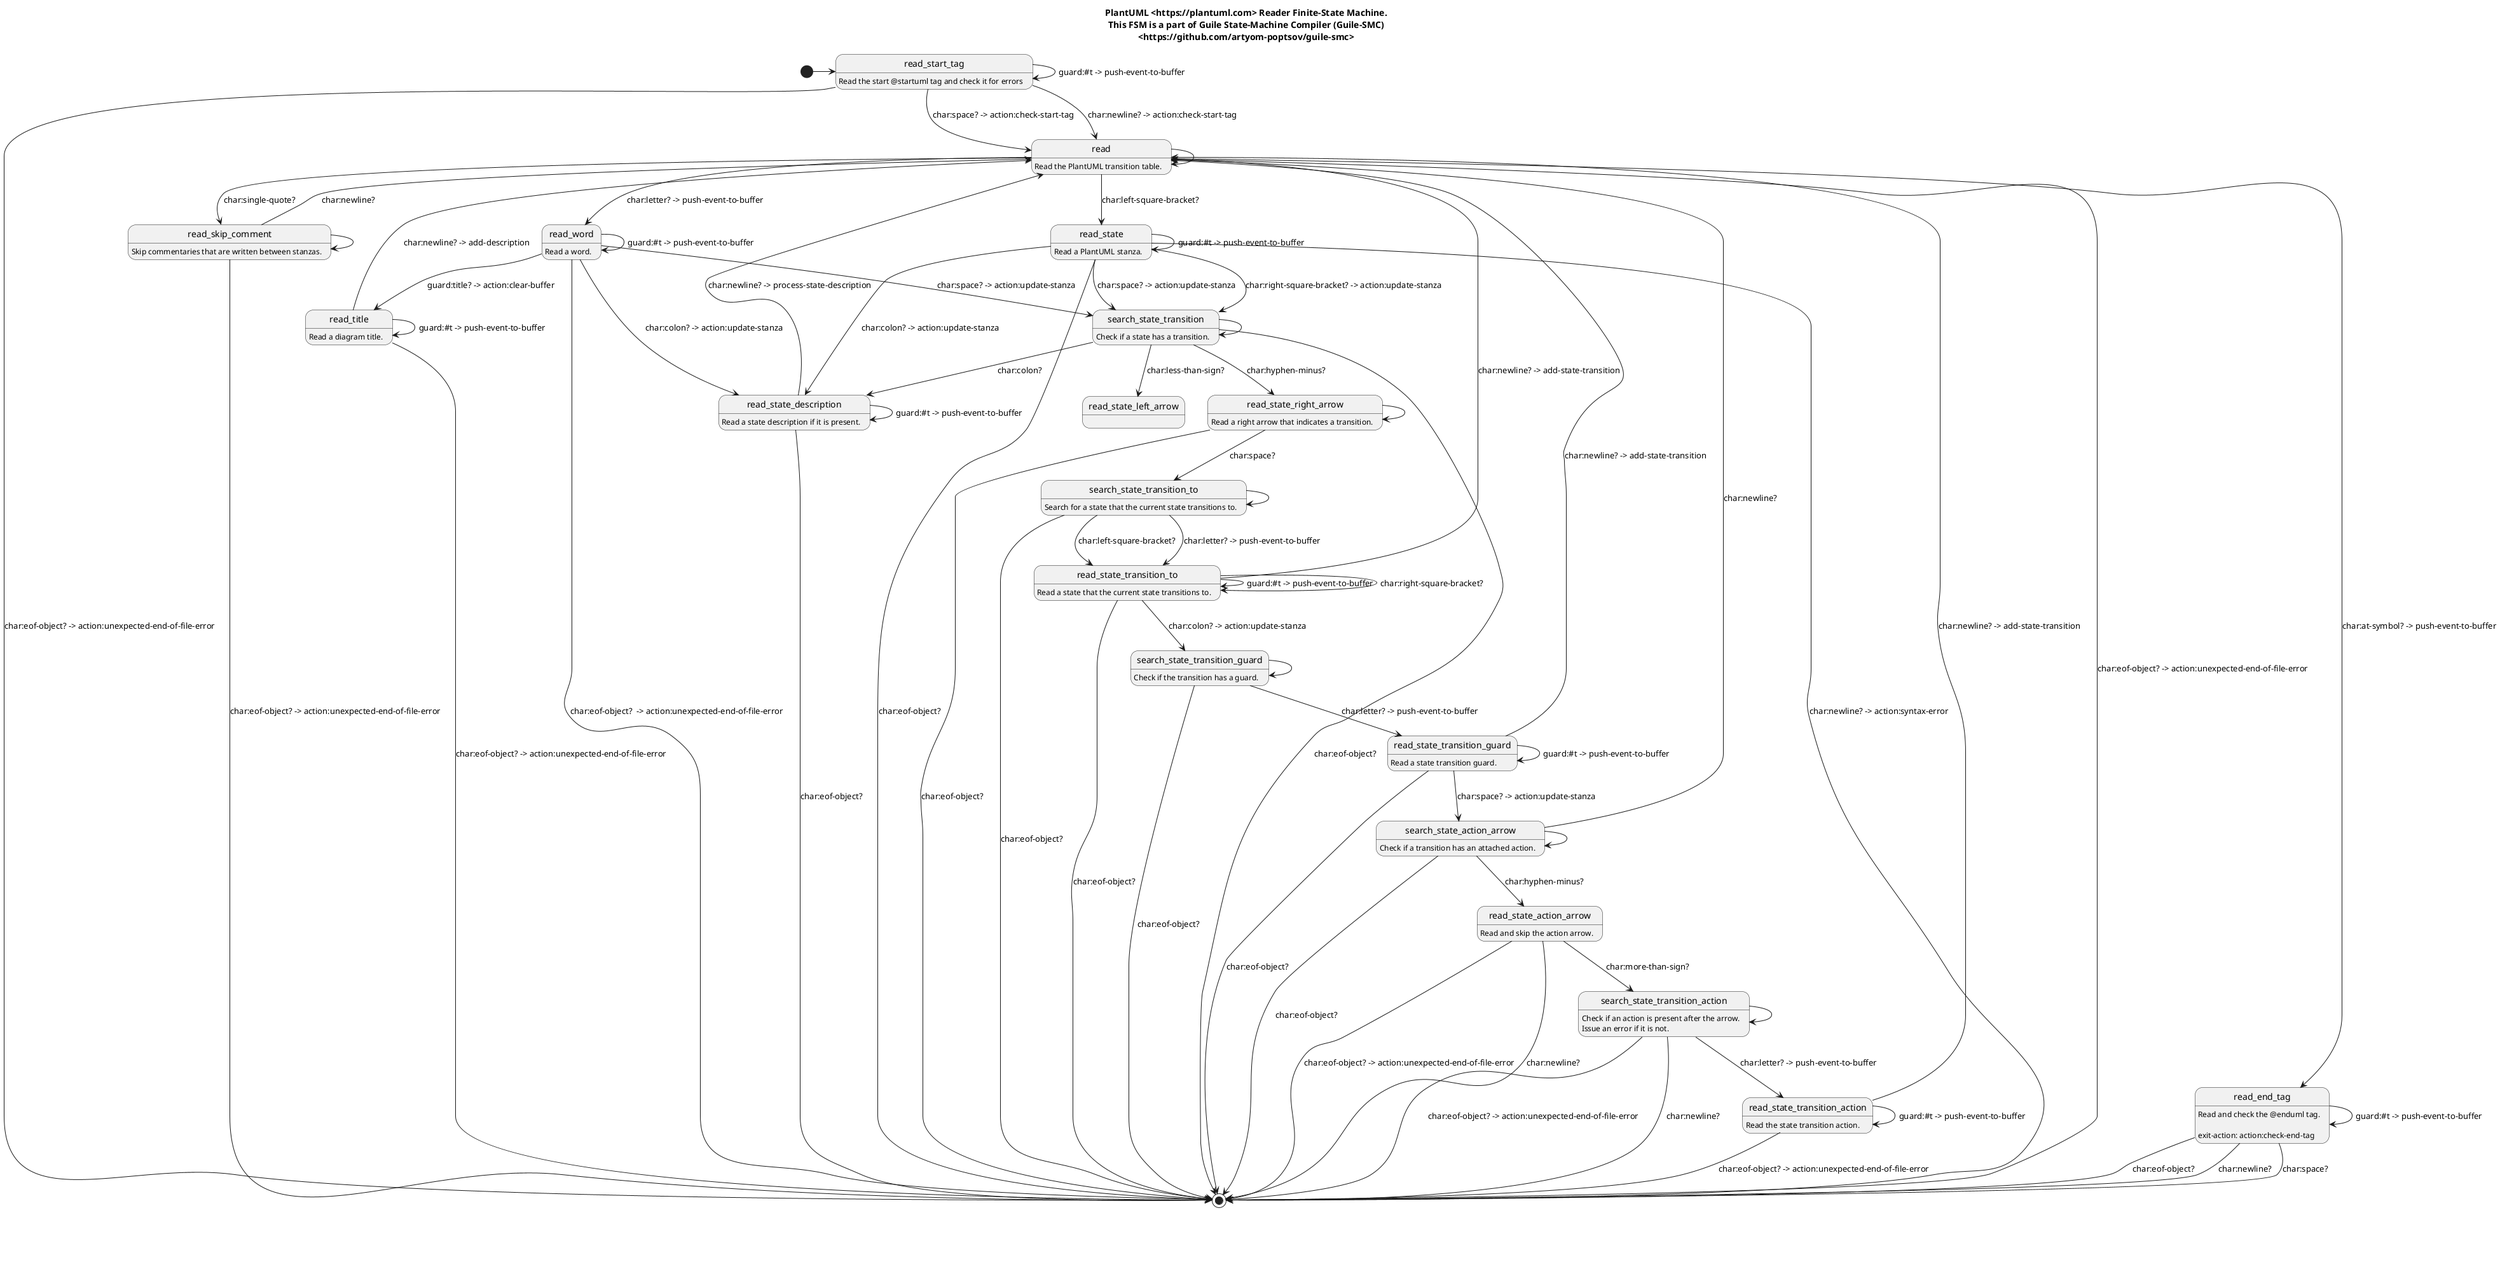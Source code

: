 @startuml
title PlantUML <https://plantuml.com> Reader Finite-State Machine.\nThis FSM is a part of Guile State-Machine Compiler (Guile-SMC)\n<https://github.com/artyom-poptsov/guile-smc>

' Entry point
[*] -> read_start_tag

read_start_tag: Read the start @startuml tag and check it for errors
read_start_tag --> [*]: char:eof-object? -> action:unexpected-end-of-file-error
read_start_tag --> read: char:space? -> action:check-start-tag
read_start_tag --> read: char:newline? -> action:check-start-tag
read_start_tag -> read_start_tag: guard:#t -> push-event-to-buffer

read: Read the PlantUML transition table.
read -> [*]: char:eof-object? -> action:unexpected-end-of-file-error
read --> read_end_tag: char:at-symbol? -> push-event-to-buffer
read --> read_skip_comment: char:single-quote?
read --> read_state: char:left-square-bracket?
read --> read_word: char:letter? -> push-event-to-buffer
read -> read

read_end_tag: Read and check the @enduml tag.
read_end_tag:
read_end_tag: exit-action: action:check-end-tag
read_end_tag --> [*]: char:eof-object?
read_end_tag --> [*]: char:newline?
read_end_tag --> [*]: char:space?
read_end_tag ->  read_end_tag: guard:#t -> push-event-to-buffer

read_skip_comment: Skip commentaries that are written between stanzas.
read_skip_comment --> [*]: char:eof-object? -> action:unexpected-end-of-file-error
read_skip_comment --> read: char:newline?
read_skip_comment ->  read_skip_comment

read_word: Read a word.
read_word --> [*]: char:eof-object?  -> action:unexpected-end-of-file-error
read_word --> read_title: guard:title? -> action:clear-buffer
read_word --> read_state_description: char:colon? -> action:update-stanza
read_word --> search_state_transition: char:space? -> action:update-stanza
read_word -> read_word: guard:#t -> push-event-to-buffer

read_title: Read a diagram title.
read_title --> [*]: char:eof-object? -> action:unexpected-end-of-file-error
read_title --> read: char:newline? -> add-description
read_title -> read_title: guard:#t -> push-event-to-buffer

read_state: Read a PlantUML stanza.
read_state --> [*]: char:eof-object?
read_state --> [*]: char:newline? -> action:syntax-error
read_state --> search_state_transition: char:right-square-bracket? -> action:update-stanza
read_state --> search_state_transition: char:space? -> action:update-stanza
read_state --> read_state_description: char:colon? -> action:update-stanza
read_state -> read_state: guard:#t -> push-event-to-buffer

search_state_transition: Check if a state has a transition.
search_state_transition --> [*]: char:eof-object?
search_state_transition --> read_state_description: char:colon?
search_state_transition --> read_state_right_arrow: char:hyphen-minus?
search_state_transition --> read_state_left_arrow: char:less-than-sign?
search_state_transition ->  search_state_transition

read_state_description: Read a state description if it is present.
read_state_description --> [*]: char:eof-object?
read_state_description --> read: char:newline? -> process-state-description
read_state_description ->  read_state_description: guard:#t -> push-event-to-buffer

read_state_right_arrow: Read a right arrow that indicates a transition.
read_state_right_arrow --> [*]: char:eof-object?
read_state_right_arrow --> search_state_transition_to: char:space?
read_state_right_arrow -> read_state_right_arrow

search_state_transition_to: Search for a state that the current state transitions to.
search_state_transition_to --> [*]: char:eof-object?
search_state_transition_to --> read_state_transition_to: char:letter? -> push-event-to-buffer
search_state_transition_to --> read_state_transition_to: char:left-square-bracket?
search_state_transition_to -> search_state_transition_to

read_state_transition_to: Read a state that the current state transitions to.
read_state_transition_to --> [*]: char:eof-object?
read_state_transition_to --> read_state_transition_to: char:right-square-bracket?
read_state_transition_to --> search_state_transition_guard: char:colon? -> action:update-stanza
read_state_transition_to --> read: char:newline? -> add-state-transition
read_state_transition_to -> read_state_transition_to: guard:#t -> push-event-to-buffer

search_state_transition_guard: Check if the transition has a guard.
search_state_transition_guard --> [*]: char:eof-object?
search_state_transition_guard --> read_state_transition_guard: char:letter? -> push-event-to-buffer
search_state_transition_guard -> search_state_transition_guard

read_state_transition_guard: Read a state transition guard.
read_state_transition_guard --> [*]: char:eof-object?
read_state_transition_guard --> search_state_action_arrow: char:space? -> action:update-stanza
read_state_transition_guard --> read: char:newline? -> add-state-transition
read_state_transition_guard -> read_state_transition_guard: guard:#t -> push-event-to-buffer

search_state_action_arrow: Check if a transition has an attached action.
search_state_action_arrow --> [*]: char:eof-object?
search_state_action_arrow --> read: char:newline?
search_state_action_arrow --> read_state_action_arrow: char:hyphen-minus?
search_state_action_arrow -> search_state_action_arrow

read_state_action_arrow: Read and skip the action arrow.
read_state_action_arrow --> [*]: char:eof-object? -> action:unexpected-end-of-file-error
read_state_action_arrow --> [*]: char:newline?
read_state_action_arrow --> search_state_transition_action: char:more-than-sign?

search_state_transition_action: Check if an action is present after the arrow.
search_state_transition_action: Issue an error if it is not.
search_state_transition_action --> [*]: char:eof-object? -> action:unexpected-end-of-file-error
search_state_transition_action --> read_state_transition_action: char:letter? -> push-event-to-buffer
search_state_transition_action --> [*]: char:newline?
search_state_transition_action -> search_state_transition_action

read_state_transition_action: Read the state transition action.
read_state_transition_action --> [*]: char:eof-object? -> action:unexpected-end-of-file-error
read_state_transition_action --> read: char:newline? -> add-state-transition
read_state_transition_action -> read_state_transition_action: guard:#t -> push-event-to-buffer
@enduml
